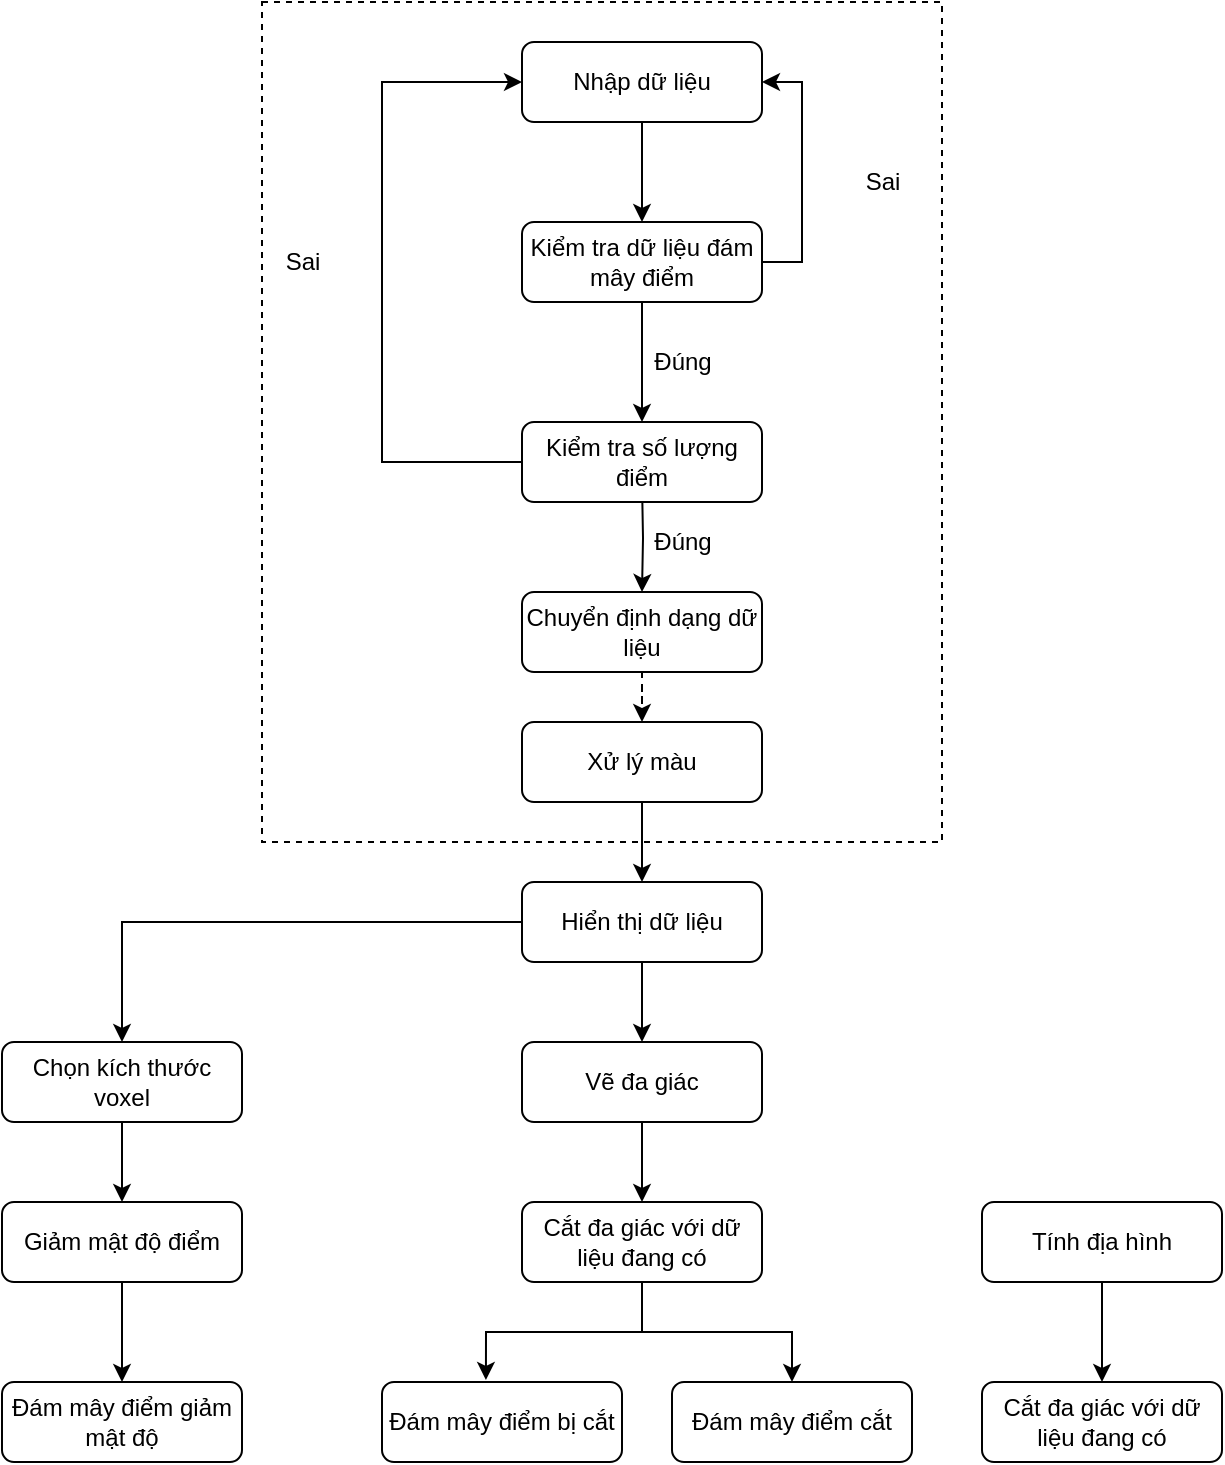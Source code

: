 <mxfile version="13.7.7" type="github">
  <diagram id="C5RBs43oDa-KdzZeNtuy" name="Page-1">
    <mxGraphModel dx="1422" dy="762" grid="1" gridSize="10" guides="1" tooltips="1" connect="1" arrows="1" fold="1" page="1" pageScale="1" pageWidth="827" pageHeight="1169" math="0" shadow="0">
      <root>
        <mxCell id="WIyWlLk6GJQsqaUBKTNV-0" />
        <mxCell id="WIyWlLk6GJQsqaUBKTNV-1" parent="WIyWlLk6GJQsqaUBKTNV-0" />
        <mxCell id="UpVqOsW7ISQ1hBNyode8-5" style="edgeStyle=orthogonalEdgeStyle;rounded=0;orthogonalLoop=1;jettySize=auto;html=1;entryX=0.5;entryY=0;entryDx=0;entryDy=0;" edge="1" parent="WIyWlLk6GJQsqaUBKTNV-1" source="WIyWlLk6GJQsqaUBKTNV-3" target="UpVqOsW7ISQ1hBNyode8-2">
          <mxGeometry relative="1" as="geometry" />
        </mxCell>
        <mxCell id="WIyWlLk6GJQsqaUBKTNV-3" value="Nhập dữ liệu" style="rounded=1;whiteSpace=wrap;html=1;fontSize=12;glass=0;strokeWidth=1;shadow=0;" parent="WIyWlLk6GJQsqaUBKTNV-1" vertex="1">
          <mxGeometry x="300" y="210" width="120" height="40" as="geometry" />
        </mxCell>
        <mxCell id="UpVqOsW7ISQ1hBNyode8-4" style="edgeStyle=orthogonalEdgeStyle;rounded=0;orthogonalLoop=1;jettySize=auto;html=1;entryX=1;entryY=0.5;entryDx=0;entryDy=0;" edge="1" parent="WIyWlLk6GJQsqaUBKTNV-1" source="UpVqOsW7ISQ1hBNyode8-2" target="WIyWlLk6GJQsqaUBKTNV-3">
          <mxGeometry relative="1" as="geometry">
            <Array as="points">
              <mxPoint x="440" y="320" />
              <mxPoint x="440" y="230" />
            </Array>
          </mxGeometry>
        </mxCell>
        <mxCell id="UpVqOsW7ISQ1hBNyode8-9" style="edgeStyle=orthogonalEdgeStyle;rounded=0;orthogonalLoop=1;jettySize=auto;html=1;entryX=0.5;entryY=0;entryDx=0;entryDy=0;" edge="1" parent="WIyWlLk6GJQsqaUBKTNV-1" source="UpVqOsW7ISQ1hBNyode8-2" target="UpVqOsW7ISQ1hBNyode8-8">
          <mxGeometry relative="1" as="geometry" />
        </mxCell>
        <mxCell id="UpVqOsW7ISQ1hBNyode8-2" value="Kiểm tra dữ liệu đám mây điểm" style="rounded=1;whiteSpace=wrap;html=1;fontSize=12;glass=0;strokeWidth=1;shadow=0;" vertex="1" parent="WIyWlLk6GJQsqaUBKTNV-1">
          <mxGeometry x="300" y="300" width="120" height="40" as="geometry" />
        </mxCell>
        <mxCell id="UpVqOsW7ISQ1hBNyode8-6" value="Sai" style="text;html=1;align=center;verticalAlign=middle;resizable=0;points=[];autosize=1;" vertex="1" parent="WIyWlLk6GJQsqaUBKTNV-1">
          <mxGeometry x="465" y="270" width="30" height="20" as="geometry" />
        </mxCell>
        <mxCell id="UpVqOsW7ISQ1hBNyode8-15" style="edgeStyle=orthogonalEdgeStyle;rounded=0;orthogonalLoop=1;jettySize=auto;html=1;entryX=0.5;entryY=0;entryDx=0;entryDy=0;" edge="1" parent="WIyWlLk6GJQsqaUBKTNV-1" target="UpVqOsW7ISQ1hBNyode8-14">
          <mxGeometry relative="1" as="geometry">
            <mxPoint x="360" y="430" as="sourcePoint" />
          </mxGeometry>
        </mxCell>
        <mxCell id="UpVqOsW7ISQ1hBNyode8-16" style="edgeStyle=orthogonalEdgeStyle;rounded=0;orthogonalLoop=1;jettySize=auto;html=1;entryX=0;entryY=0.5;entryDx=0;entryDy=0;" edge="1" parent="WIyWlLk6GJQsqaUBKTNV-1" source="UpVqOsW7ISQ1hBNyode8-8" target="WIyWlLk6GJQsqaUBKTNV-3">
          <mxGeometry relative="1" as="geometry">
            <Array as="points">
              <mxPoint x="230" y="420" />
              <mxPoint x="230" y="230" />
            </Array>
          </mxGeometry>
        </mxCell>
        <mxCell id="UpVqOsW7ISQ1hBNyode8-8" value="Kiểm tra số lượng điểm" style="rounded=1;whiteSpace=wrap;html=1;fontSize=12;glass=0;strokeWidth=1;shadow=0;" vertex="1" parent="WIyWlLk6GJQsqaUBKTNV-1">
          <mxGeometry x="300" y="400" width="120" height="40" as="geometry" />
        </mxCell>
        <mxCell id="UpVqOsW7ISQ1hBNyode8-13" value="Đúng" style="text;html=1;align=center;verticalAlign=middle;resizable=0;points=[];autosize=1;" vertex="1" parent="WIyWlLk6GJQsqaUBKTNV-1">
          <mxGeometry x="360" y="360" width="40" height="20" as="geometry" />
        </mxCell>
        <mxCell id="UpVqOsW7ISQ1hBNyode8-82" style="edgeStyle=orthogonalEdgeStyle;rounded=0;orthogonalLoop=1;jettySize=auto;html=1;entryX=0.5;entryY=0;entryDx=0;entryDy=0;dashed=1;" edge="1" parent="WIyWlLk6GJQsqaUBKTNV-1" source="UpVqOsW7ISQ1hBNyode8-14" target="UpVqOsW7ISQ1hBNyode8-79">
          <mxGeometry relative="1" as="geometry" />
        </mxCell>
        <mxCell id="UpVqOsW7ISQ1hBNyode8-14" value="Chuyển định dạng dữ liệu" style="rounded=1;whiteSpace=wrap;html=1;fontSize=12;glass=0;strokeWidth=1;shadow=0;" vertex="1" parent="WIyWlLk6GJQsqaUBKTNV-1">
          <mxGeometry x="300" y="485" width="120" height="40" as="geometry" />
        </mxCell>
        <mxCell id="UpVqOsW7ISQ1hBNyode8-17" value="Sai" style="text;html=1;align=center;verticalAlign=middle;resizable=0;points=[];autosize=1;" vertex="1" parent="WIyWlLk6GJQsqaUBKTNV-1">
          <mxGeometry x="175" y="310" width="30" height="20" as="geometry" />
        </mxCell>
        <mxCell id="UpVqOsW7ISQ1hBNyode8-25" style="edgeStyle=orthogonalEdgeStyle;rounded=0;orthogonalLoop=1;jettySize=auto;html=1;entryX=0.5;entryY=0;entryDx=0;entryDy=0;" edge="1" parent="WIyWlLk6GJQsqaUBKTNV-1" source="UpVqOsW7ISQ1hBNyode8-18" target="UpVqOsW7ISQ1hBNyode8-23">
          <mxGeometry relative="1" as="geometry" />
        </mxCell>
        <mxCell id="UpVqOsW7ISQ1hBNyode8-110" style="edgeStyle=orthogonalEdgeStyle;rounded=0;orthogonalLoop=1;jettySize=auto;html=1;entryX=0.5;entryY=0;entryDx=0;entryDy=0;" edge="1" parent="WIyWlLk6GJQsqaUBKTNV-1" source="UpVqOsW7ISQ1hBNyode8-18" target="UpVqOsW7ISQ1hBNyode8-29">
          <mxGeometry relative="1" as="geometry" />
        </mxCell>
        <mxCell id="UpVqOsW7ISQ1hBNyode8-18" value="Hiển thị dữ liệu" style="rounded=1;whiteSpace=wrap;html=1;fontSize=12;glass=0;strokeWidth=1;shadow=0;" vertex="1" parent="WIyWlLk6GJQsqaUBKTNV-1">
          <mxGeometry x="300" y="630" width="120" height="40" as="geometry" />
        </mxCell>
        <mxCell id="UpVqOsW7ISQ1hBNyode8-20" value="Đúng" style="text;html=1;align=center;verticalAlign=middle;resizable=0;points=[];autosize=1;" vertex="1" parent="WIyWlLk6GJQsqaUBKTNV-1">
          <mxGeometry x="360" y="450" width="40" height="20" as="geometry" />
        </mxCell>
        <mxCell id="UpVqOsW7ISQ1hBNyode8-58" style="edgeStyle=orthogonalEdgeStyle;rounded=0;orthogonalLoop=1;jettySize=auto;html=1;entryX=0.5;entryY=0;entryDx=0;entryDy=0;" edge="1" parent="WIyWlLk6GJQsqaUBKTNV-1" source="UpVqOsW7ISQ1hBNyode8-21" target="UpVqOsW7ISQ1hBNyode8-45">
          <mxGeometry relative="1" as="geometry" />
        </mxCell>
        <mxCell id="UpVqOsW7ISQ1hBNyode8-21" value="Giảm mật độ điểm" style="rounded=1;whiteSpace=wrap;html=1;fontSize=12;glass=0;strokeWidth=1;shadow=0;" vertex="1" parent="WIyWlLk6GJQsqaUBKTNV-1">
          <mxGeometry x="40" y="790" width="120" height="40" as="geometry" />
        </mxCell>
        <mxCell id="UpVqOsW7ISQ1hBNyode8-26" style="edgeStyle=orthogonalEdgeStyle;rounded=0;orthogonalLoop=1;jettySize=auto;html=1;exitX=0.5;exitY=1;exitDx=0;exitDy=0;entryX=0.5;entryY=0;entryDx=0;entryDy=0;" edge="1" parent="WIyWlLk6GJQsqaUBKTNV-1" source="UpVqOsW7ISQ1hBNyode8-23" target="UpVqOsW7ISQ1hBNyode8-21">
          <mxGeometry relative="1" as="geometry" />
        </mxCell>
        <mxCell id="UpVqOsW7ISQ1hBNyode8-23" value="Chọn kích thước voxel" style="rounded=1;whiteSpace=wrap;html=1;fontSize=12;glass=0;strokeWidth=1;shadow=0;" vertex="1" parent="WIyWlLk6GJQsqaUBKTNV-1">
          <mxGeometry x="40" y="710" width="120" height="40" as="geometry" />
        </mxCell>
        <mxCell id="UpVqOsW7ISQ1hBNyode8-111" style="edgeStyle=orthogonalEdgeStyle;rounded=0;orthogonalLoop=1;jettySize=auto;html=1;entryX=0.5;entryY=0;entryDx=0;entryDy=0;" edge="1" parent="WIyWlLk6GJQsqaUBKTNV-1" source="UpVqOsW7ISQ1hBNyode8-29" target="UpVqOsW7ISQ1hBNyode8-36">
          <mxGeometry relative="1" as="geometry" />
        </mxCell>
        <mxCell id="UpVqOsW7ISQ1hBNyode8-29" value="Vẽ đa giác" style="rounded=1;whiteSpace=wrap;html=1;fontSize=12;glass=0;strokeWidth=1;shadow=0;" vertex="1" parent="WIyWlLk6GJQsqaUBKTNV-1">
          <mxGeometry x="300" y="710" width="120" height="40" as="geometry" />
        </mxCell>
        <mxCell id="UpVqOsW7ISQ1hBNyode8-112" style="edgeStyle=orthogonalEdgeStyle;rounded=0;orthogonalLoop=1;jettySize=auto;html=1;entryX=0.433;entryY=-0.025;entryDx=0;entryDy=0;entryPerimeter=0;" edge="1" parent="WIyWlLk6GJQsqaUBKTNV-1" source="UpVqOsW7ISQ1hBNyode8-36" target="UpVqOsW7ISQ1hBNyode8-39">
          <mxGeometry relative="1" as="geometry" />
        </mxCell>
        <mxCell id="UpVqOsW7ISQ1hBNyode8-113" style="edgeStyle=orthogonalEdgeStyle;rounded=0;orthogonalLoop=1;jettySize=auto;html=1;entryX=0.5;entryY=0;entryDx=0;entryDy=0;" edge="1" parent="WIyWlLk6GJQsqaUBKTNV-1" source="UpVqOsW7ISQ1hBNyode8-36" target="UpVqOsW7ISQ1hBNyode8-44">
          <mxGeometry relative="1" as="geometry" />
        </mxCell>
        <mxCell id="UpVqOsW7ISQ1hBNyode8-36" value="Cắt đa giác với dữ liệu đang có" style="rounded=1;whiteSpace=wrap;html=1;fontSize=12;glass=0;strokeWidth=1;shadow=0;" vertex="1" parent="WIyWlLk6GJQsqaUBKTNV-1">
          <mxGeometry x="300" y="790" width="120" height="40" as="geometry" />
        </mxCell>
        <mxCell id="UpVqOsW7ISQ1hBNyode8-39" value="Đám mây điểm bị cắt" style="rounded=1;whiteSpace=wrap;html=1;fontSize=12;glass=0;strokeWidth=1;shadow=0;" vertex="1" parent="WIyWlLk6GJQsqaUBKTNV-1">
          <mxGeometry x="230" y="880" width="120" height="40" as="geometry" />
        </mxCell>
        <mxCell id="UpVqOsW7ISQ1hBNyode8-44" value="Đám mây điểm cắt" style="rounded=1;whiteSpace=wrap;html=1;fontSize=12;glass=0;strokeWidth=1;shadow=0;" vertex="1" parent="WIyWlLk6GJQsqaUBKTNV-1">
          <mxGeometry x="375" y="880" width="120" height="40" as="geometry" />
        </mxCell>
        <mxCell id="UpVqOsW7ISQ1hBNyode8-45" value="Đám mây điểm giảm mật độ" style="rounded=1;whiteSpace=wrap;html=1;fontSize=12;glass=0;strokeWidth=1;shadow=0;" vertex="1" parent="WIyWlLk6GJQsqaUBKTNV-1">
          <mxGeometry x="40" y="880" width="120" height="40" as="geometry" />
        </mxCell>
        <mxCell id="UpVqOsW7ISQ1hBNyode8-114" style="edgeStyle=orthogonalEdgeStyle;rounded=0;orthogonalLoop=1;jettySize=auto;html=1;entryX=0.5;entryY=0;entryDx=0;entryDy=0;" edge="1" parent="WIyWlLk6GJQsqaUBKTNV-1" source="UpVqOsW7ISQ1hBNyode8-53" target="UpVqOsW7ISQ1hBNyode8-56">
          <mxGeometry relative="1" as="geometry" />
        </mxCell>
        <mxCell id="UpVqOsW7ISQ1hBNyode8-53" value="Tính địa hình" style="rounded=1;whiteSpace=wrap;html=1;fontSize=12;glass=0;strokeWidth=1;shadow=0;" vertex="1" parent="WIyWlLk6GJQsqaUBKTNV-1">
          <mxGeometry x="530" y="790" width="120" height="40" as="geometry" />
        </mxCell>
        <mxCell id="UpVqOsW7ISQ1hBNyode8-56" value="Cắt đa giác với dữ liệu đang có" style="rounded=1;whiteSpace=wrap;html=1;fontSize=12;glass=0;strokeWidth=1;shadow=0;" vertex="1" parent="WIyWlLk6GJQsqaUBKTNV-1">
          <mxGeometry x="530" y="880" width="120" height="40" as="geometry" />
        </mxCell>
        <mxCell id="UpVqOsW7ISQ1hBNyode8-81" style="edgeStyle=orthogonalEdgeStyle;rounded=0;orthogonalLoop=1;jettySize=auto;html=1;exitX=0.5;exitY=1;exitDx=0;exitDy=0;entryX=0.5;entryY=0;entryDx=0;entryDy=0;" edge="1" parent="WIyWlLk6GJQsqaUBKTNV-1" source="UpVqOsW7ISQ1hBNyode8-79" target="UpVqOsW7ISQ1hBNyode8-18">
          <mxGeometry relative="1" as="geometry" />
        </mxCell>
        <mxCell id="UpVqOsW7ISQ1hBNyode8-79" value="Xử lý màu" style="rounded=1;whiteSpace=wrap;html=1;fontSize=12;glass=0;strokeWidth=1;shadow=0;" vertex="1" parent="WIyWlLk6GJQsqaUBKTNV-1">
          <mxGeometry x="300" y="550" width="120" height="40" as="geometry" />
        </mxCell>
        <mxCell id="UpVqOsW7ISQ1hBNyode8-105" value="" style="rounded=0;whiteSpace=wrap;html=1;dashed=1;fillColor=none;" vertex="1" parent="WIyWlLk6GJQsqaUBKTNV-1">
          <mxGeometry x="170" y="190" width="340" height="420" as="geometry" />
        </mxCell>
      </root>
    </mxGraphModel>
  </diagram>
</mxfile>
